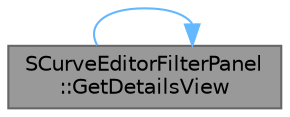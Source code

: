digraph "SCurveEditorFilterPanel::GetDetailsView"
{
 // INTERACTIVE_SVG=YES
 // LATEX_PDF_SIZE
  bgcolor="transparent";
  edge [fontname=Helvetica,fontsize=10,labelfontname=Helvetica,labelfontsize=10];
  node [fontname=Helvetica,fontsize=10,shape=box,height=0.2,width=0.4];
  rankdir="LR";
  Node1 [id="Node000001",label="SCurveEditorFilterPanel\l::GetDetailsView",height=0.2,width=0.4,color="gray40", fillcolor="grey60", style="filled", fontcolor="black",tooltip="The details view for filter class properties."];
  Node1 -> Node1 [id="edge1_Node000001_Node000001",color="steelblue1",style="solid",tooltip=" "];
}
